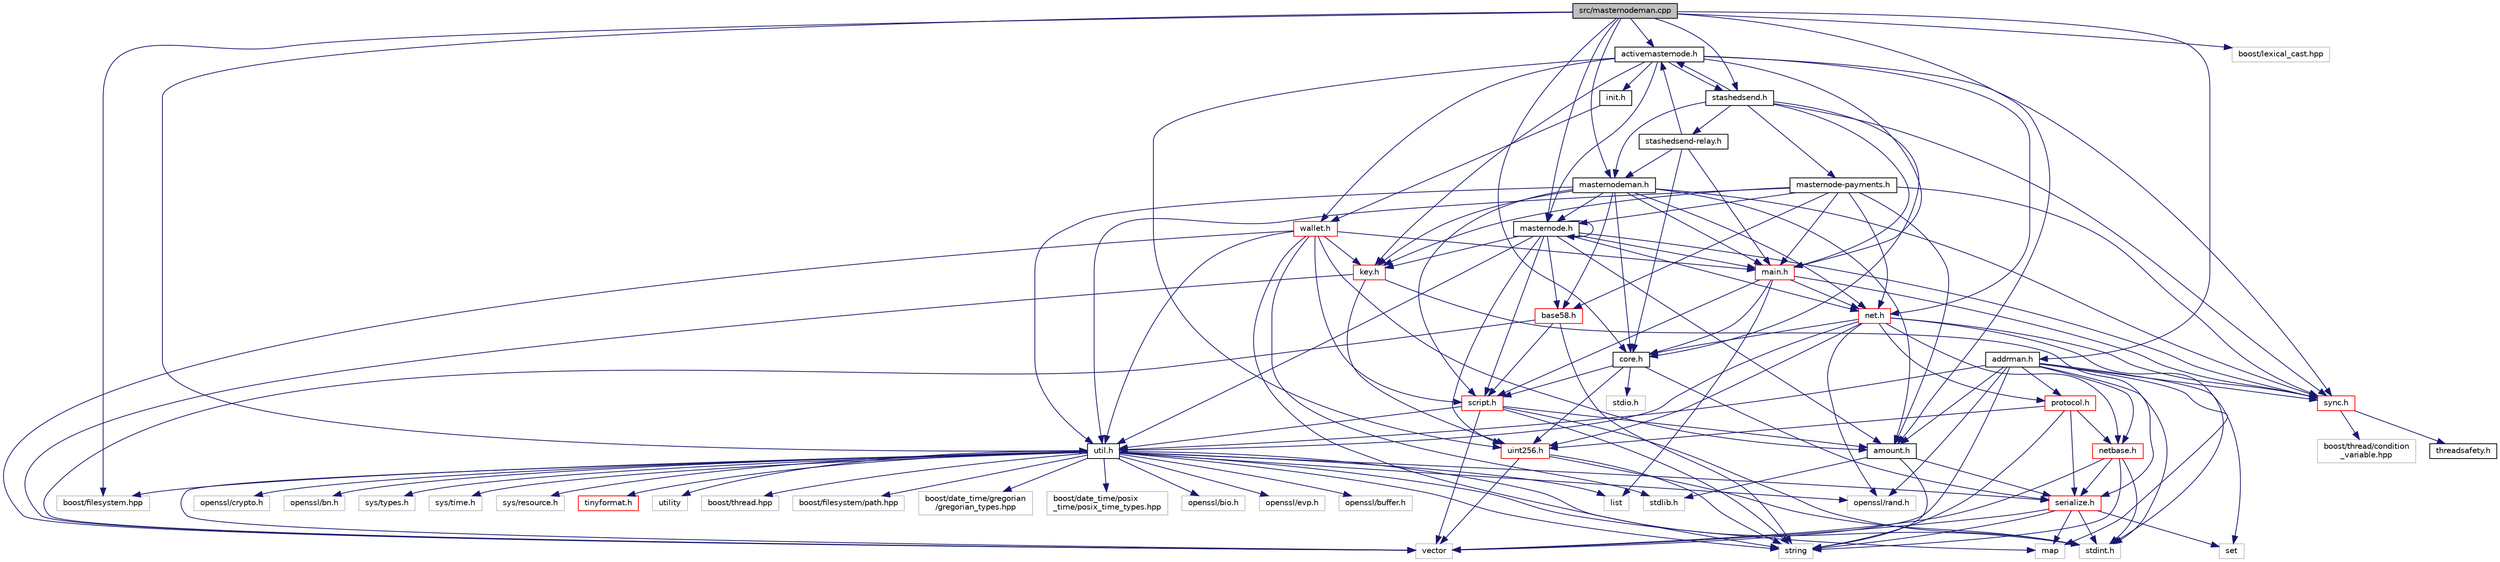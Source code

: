 digraph "src/masternodeman.cpp"
{
  edge [fontname="Helvetica",fontsize="10",labelfontname="Helvetica",labelfontsize="10"];
  node [fontname="Helvetica",fontsize="10",shape=record];
  Node0 [label="src/masternodeman.cpp",height=0.2,width=0.4,color="black", fillcolor="grey75", style="filled", fontcolor="black"];
  Node0 -> Node1 [color="midnightblue",fontsize="10",style="solid",fontname="Helvetica"];
  Node1 [label="masternodeman.h",height=0.2,width=0.4,color="black", fillcolor="white", style="filled",URL="$masternodeman_8h.html"];
  Node1 -> Node2 [color="midnightblue",fontsize="10",style="solid",fontname="Helvetica"];
  Node2 [label="sync.h",height=0.2,width=0.4,color="red", fillcolor="white", style="filled",URL="$sync_8h.html"];
  Node2 -> Node3 [color="midnightblue",fontsize="10",style="solid",fontname="Helvetica"];
  Node3 [label="threadsafety.h",height=0.2,width=0.4,color="black", fillcolor="white", style="filled",URL="$threadsafety_8h.html"];
  Node2 -> Node4 [color="midnightblue",fontsize="10",style="solid",fontname="Helvetica"];
  Node4 [label="boost/thread/condition\l_variable.hpp",height=0.2,width=0.4,color="grey75", fillcolor="white", style="filled"];
  Node1 -> Node8 [color="midnightblue",fontsize="10",style="solid",fontname="Helvetica"];
  Node8 [label="net.h",height=0.2,width=0.4,color="red", fillcolor="white", style="filled",URL="$net_8h.html"];
  Node8 -> Node23 [color="midnightblue",fontsize="10",style="solid",fontname="Helvetica"];
  Node23 [label="core.h",height=0.2,width=0.4,color="black", fillcolor="white", style="filled",URL="$core_8h.html"];
  Node23 -> Node24 [color="midnightblue",fontsize="10",style="solid",fontname="Helvetica"];
  Node24 [label="uint256.h",height=0.2,width=0.4,color="red", fillcolor="white", style="filled",URL="$uint256_8h.html"];
  Node24 -> Node28 [color="midnightblue",fontsize="10",style="solid",fontname="Helvetica"];
  Node28 [label="stdint.h",height=0.2,width=0.4,color="grey75", fillcolor="white", style="filled"];
  Node24 -> Node29 [color="midnightblue",fontsize="10",style="solid",fontname="Helvetica"];
  Node29 [label="string",height=0.2,width=0.4,color="grey75", fillcolor="white", style="filled"];
  Node24 -> Node30 [color="midnightblue",fontsize="10",style="solid",fontname="Helvetica"];
  Node30 [label="vector",height=0.2,width=0.4,color="grey75", fillcolor="white", style="filled"];
  Node23 -> Node31 [color="midnightblue",fontsize="10",style="solid",fontname="Helvetica"];
  Node31 [label="serialize.h",height=0.2,width=0.4,color="red", fillcolor="white", style="filled",URL="$serialize_8h.html"];
  Node31 -> Node29 [color="midnightblue",fontsize="10",style="solid",fontname="Helvetica"];
  Node31 -> Node30 [color="midnightblue",fontsize="10",style="solid",fontname="Helvetica"];
  Node31 -> Node32 [color="midnightblue",fontsize="10",style="solid",fontname="Helvetica"];
  Node32 [label="map",height=0.2,width=0.4,color="grey75", fillcolor="white", style="filled"];
  Node31 -> Node33 [color="midnightblue",fontsize="10",style="solid",fontname="Helvetica"];
  Node33 [label="set",height=0.2,width=0.4,color="grey75", fillcolor="white", style="filled"];
  Node31 -> Node28 [color="midnightblue",fontsize="10",style="solid",fontname="Helvetica"];
  Node23 -> Node46 [color="midnightblue",fontsize="10",style="solid",fontname="Helvetica"];
  Node46 [label="script.h",height=0.2,width=0.4,color="red", fillcolor="white", style="filled",URL="$script_8h.html"];
  Node46 -> Node29 [color="midnightblue",fontsize="10",style="solid",fontname="Helvetica"];
  Node46 -> Node30 [color="midnightblue",fontsize="10",style="solid",fontname="Helvetica"];
  Node46 -> Node28 [color="midnightblue",fontsize="10",style="solid",fontname="Helvetica"];
  Node46 -> Node58 [color="midnightblue",fontsize="10",style="solid",fontname="Helvetica"];
  Node58 [label="util.h",height=0.2,width=0.4,color="black", fillcolor="white", style="filled",URL="$util_8h.html"];
  Node58 -> Node13 [color="midnightblue",fontsize="10",style="solid",fontname="Helvetica"];
  Node13 [label="sys/types.h",height=0.2,width=0.4,color="grey75", fillcolor="white", style="filled"];
  Node58 -> Node59 [color="midnightblue",fontsize="10",style="solid",fontname="Helvetica"];
  Node59 [label="sys/time.h",height=0.2,width=0.4,color="grey75", fillcolor="white", style="filled"];
  Node58 -> Node60 [color="midnightblue",fontsize="10",style="solid",fontname="Helvetica"];
  Node60 [label="sys/resource.h",height=0.2,width=0.4,color="grey75", fillcolor="white", style="filled"];
  Node58 -> Node31 [color="midnightblue",fontsize="10",style="solid",fontname="Helvetica"];
  Node58 -> Node61 [color="midnightblue",fontsize="10",style="solid",fontname="Helvetica"];
  Node61 [label="tinyformat.h",height=0.2,width=0.4,color="red", fillcolor="white", style="filled",URL="$tinyformat_8h.html"];
  Node58 -> Node32 [color="midnightblue",fontsize="10",style="solid",fontname="Helvetica"];
  Node58 -> Node64 [color="midnightblue",fontsize="10",style="solid",fontname="Helvetica"];
  Node64 [label="list",height=0.2,width=0.4,color="grey75", fillcolor="white", style="filled"];
  Node58 -> Node65 [color="midnightblue",fontsize="10",style="solid",fontname="Helvetica"];
  Node65 [label="utility",height=0.2,width=0.4,color="grey75", fillcolor="white", style="filled"];
  Node58 -> Node30 [color="midnightblue",fontsize="10",style="solid",fontname="Helvetica"];
  Node58 -> Node29 [color="midnightblue",fontsize="10",style="solid",fontname="Helvetica"];
  Node58 -> Node66 [color="midnightblue",fontsize="10",style="solid",fontname="Helvetica"];
  Node66 [label="boost/thread.hpp",height=0.2,width=0.4,color="grey75", fillcolor="white", style="filled"];
  Node58 -> Node67 [color="midnightblue",fontsize="10",style="solid",fontname="Helvetica"];
  Node67 [label="boost/filesystem.hpp",height=0.2,width=0.4,color="grey75", fillcolor="white", style="filled"];
  Node58 -> Node68 [color="midnightblue",fontsize="10",style="solid",fontname="Helvetica"];
  Node68 [label="boost/filesystem/path.hpp",height=0.2,width=0.4,color="grey75", fillcolor="white", style="filled"];
  Node58 -> Node69 [color="midnightblue",fontsize="10",style="solid",fontname="Helvetica"];
  Node69 [label="boost/date_time/gregorian\l/gregorian_types.hpp",height=0.2,width=0.4,color="grey75", fillcolor="white", style="filled"];
  Node58 -> Node70 [color="midnightblue",fontsize="10",style="solid",fontname="Helvetica"];
  Node70 [label="boost/date_time/posix\l_time/posix_time_types.hpp",height=0.2,width=0.4,color="grey75", fillcolor="white", style="filled"];
  Node58 -> Node71 [color="midnightblue",fontsize="10",style="solid",fontname="Helvetica"];
  Node71 [label="openssl/bio.h",height=0.2,width=0.4,color="grey75", fillcolor="white", style="filled"];
  Node58 -> Node72 [color="midnightblue",fontsize="10",style="solid",fontname="Helvetica"];
  Node72 [label="openssl/evp.h",height=0.2,width=0.4,color="grey75", fillcolor="white", style="filled"];
  Node58 -> Node73 [color="midnightblue",fontsize="10",style="solid",fontname="Helvetica"];
  Node73 [label="openssl/buffer.h",height=0.2,width=0.4,color="grey75", fillcolor="white", style="filled"];
  Node58 -> Node74 [color="midnightblue",fontsize="10",style="solid",fontname="Helvetica"];
  Node74 [label="openssl/crypto.h",height=0.2,width=0.4,color="grey75", fillcolor="white", style="filled"];
  Node58 -> Node75 [color="midnightblue",fontsize="10",style="solid",fontname="Helvetica"];
  Node75 [label="openssl/rand.h",height=0.2,width=0.4,color="grey75", fillcolor="white", style="filled"];
  Node58 -> Node76 [color="midnightblue",fontsize="10",style="solid",fontname="Helvetica"];
  Node76 [label="openssl/bn.h",height=0.2,width=0.4,color="grey75", fillcolor="white", style="filled"];
  Node58 -> Node28 [color="midnightblue",fontsize="10",style="solid",fontname="Helvetica"];
  Node46 -> Node77 [color="midnightblue",fontsize="10",style="solid",fontname="Helvetica"];
  Node77 [label="amount.h",height=0.2,width=0.4,color="black", fillcolor="white", style="filled",URL="$amount_8h.html"];
  Node77 -> Node31 [color="midnightblue",fontsize="10",style="solid",fontname="Helvetica"];
  Node77 -> Node41 [color="midnightblue",fontsize="10",style="solid",fontname="Helvetica"];
  Node41 [label="stdlib.h",height=0.2,width=0.4,color="grey75", fillcolor="white", style="filled"];
  Node77 -> Node29 [color="midnightblue",fontsize="10",style="solid",fontname="Helvetica"];
  Node23 -> Node79 [color="midnightblue",fontsize="10",style="solid",fontname="Helvetica"];
  Node79 [label="stdio.h",height=0.2,width=0.4,color="grey75", fillcolor="white", style="filled"];
  Node8 -> Node84 [color="midnightblue",fontsize="10",style="solid",fontname="Helvetica"];
  Node84 [label="netbase.h",height=0.2,width=0.4,color="red", fillcolor="white", style="filled",URL="$netbase_8h.html"];
  Node84 -> Node31 [color="midnightblue",fontsize="10",style="solid",fontname="Helvetica"];
  Node84 -> Node28 [color="midnightblue",fontsize="10",style="solid",fontname="Helvetica"];
  Node84 -> Node29 [color="midnightblue",fontsize="10",style="solid",fontname="Helvetica"];
  Node84 -> Node30 [color="midnightblue",fontsize="10",style="solid",fontname="Helvetica"];
  Node8 -> Node85 [color="midnightblue",fontsize="10",style="solid",fontname="Helvetica"];
  Node85 [label="protocol.h",height=0.2,width=0.4,color="red", fillcolor="white", style="filled",URL="$protocol_8h.html"];
  Node85 -> Node31 [color="midnightblue",fontsize="10",style="solid",fontname="Helvetica"];
  Node85 -> Node84 [color="midnightblue",fontsize="10",style="solid",fontname="Helvetica"];
  Node85 -> Node29 [color="midnightblue",fontsize="10",style="solid",fontname="Helvetica"];
  Node85 -> Node24 [color="midnightblue",fontsize="10",style="solid",fontname="Helvetica"];
  Node8 -> Node2 [color="midnightblue",fontsize="10",style="solid",fontname="Helvetica"];
  Node8 -> Node24 [color="midnightblue",fontsize="10",style="solid",fontname="Helvetica"];
  Node8 -> Node58 [color="midnightblue",fontsize="10",style="solid",fontname="Helvetica"];
  Node8 -> Node28 [color="midnightblue",fontsize="10",style="solid",fontname="Helvetica"];
  Node8 -> Node75 [color="midnightblue",fontsize="10",style="solid",fontname="Helvetica"];
  Node1 -> Node50 [color="midnightblue",fontsize="10",style="solid",fontname="Helvetica"];
  Node50 [label="key.h",height=0.2,width=0.4,color="red", fillcolor="white", style="filled",URL="$key_8h.html"];
  Node50 -> Node31 [color="midnightblue",fontsize="10",style="solid",fontname="Helvetica"];
  Node50 -> Node24 [color="midnightblue",fontsize="10",style="solid",fontname="Helvetica"];
  Node50 -> Node30 [color="midnightblue",fontsize="10",style="solid",fontname="Helvetica"];
  Node1 -> Node23 [color="midnightblue",fontsize="10",style="solid",fontname="Helvetica"];
  Node1 -> Node58 [color="midnightblue",fontsize="10",style="solid",fontname="Helvetica"];
  Node1 -> Node77 [color="midnightblue",fontsize="10",style="solid",fontname="Helvetica"];
  Node1 -> Node46 [color="midnightblue",fontsize="10",style="solid",fontname="Helvetica"];
  Node1 -> Node88 [color="midnightblue",fontsize="10",style="solid",fontname="Helvetica"];
  Node88 [label="base58.h",height=0.2,width=0.4,color="red", fillcolor="white", style="filled",URL="$base58_8h.html"];
  Node88 -> Node46 [color="midnightblue",fontsize="10",style="solid",fontname="Helvetica"];
  Node88 -> Node29 [color="midnightblue",fontsize="10",style="solid",fontname="Helvetica"];
  Node88 -> Node30 [color="midnightblue",fontsize="10",style="solid",fontname="Helvetica"];
  Node1 -> Node89 [color="midnightblue",fontsize="10",style="solid",fontname="Helvetica"];
  Node89 [label="main.h",height=0.2,width=0.4,color="red", fillcolor="white", style="filled",URL="$main_8h.html"];
  Node89 -> Node23 [color="midnightblue",fontsize="10",style="solid",fontname="Helvetica"];
  Node89 -> Node2 [color="midnightblue",fontsize="10",style="solid",fontname="Helvetica"];
  Node89 -> Node8 [color="midnightblue",fontsize="10",style="solid",fontname="Helvetica"];
  Node89 -> Node46 [color="midnightblue",fontsize="10",style="solid",fontname="Helvetica"];
  Node89 -> Node64 [color="midnightblue",fontsize="10",style="solid",fontname="Helvetica"];
  Node1 -> Node92 [color="midnightblue",fontsize="10",style="solid",fontname="Helvetica"];
  Node92 [label="masternode.h",height=0.2,width=0.4,color="black", fillcolor="white", style="filled",URL="$masternode_8h.html"];
  Node92 -> Node24 [color="midnightblue",fontsize="10",style="solid",fontname="Helvetica"];
  Node92 -> Node2 [color="midnightblue",fontsize="10",style="solid",fontname="Helvetica"];
  Node92 -> Node8 [color="midnightblue",fontsize="10",style="solid",fontname="Helvetica"];
  Node92 -> Node50 [color="midnightblue",fontsize="10",style="solid",fontname="Helvetica"];
  Node92 -> Node58 [color="midnightblue",fontsize="10",style="solid",fontname="Helvetica"];
  Node92 -> Node77 [color="midnightblue",fontsize="10",style="solid",fontname="Helvetica"];
  Node92 -> Node88 [color="midnightblue",fontsize="10",style="solid",fontname="Helvetica"];
  Node92 -> Node89 [color="midnightblue",fontsize="10",style="solid",fontname="Helvetica"];
  Node92 -> Node46 [color="midnightblue",fontsize="10",style="solid",fontname="Helvetica"];
  Node92 -> Node92 [color="midnightblue",fontsize="10",style="solid",fontname="Helvetica"];
  Node0 -> Node92 [color="midnightblue",fontsize="10",style="solid",fontname="Helvetica"];
  Node0 -> Node93 [color="midnightblue",fontsize="10",style="solid",fontname="Helvetica"];
  Node93 [label="activemasternode.h",height=0.2,width=0.4,color="black", fillcolor="white", style="filled",URL="$activemasternode_8h.html"];
  Node93 -> Node24 [color="midnightblue",fontsize="10",style="solid",fontname="Helvetica"];
  Node93 -> Node2 [color="midnightblue",fontsize="10",style="solid",fontname="Helvetica"];
  Node93 -> Node8 [color="midnightblue",fontsize="10",style="solid",fontname="Helvetica"];
  Node93 -> Node50 [color="midnightblue",fontsize="10",style="solid",fontname="Helvetica"];
  Node93 -> Node92 [color="midnightblue",fontsize="10",style="solid",fontname="Helvetica"];
  Node93 -> Node89 [color="midnightblue",fontsize="10",style="solid",fontname="Helvetica"];
  Node93 -> Node94 [color="midnightblue",fontsize="10",style="solid",fontname="Helvetica"];
  Node94 [label="init.h",height=0.2,width=0.4,color="black", fillcolor="white", style="filled",URL="$init_8h.html"];
  Node94 -> Node95 [color="midnightblue",fontsize="10",style="solid",fontname="Helvetica"];
  Node95 [label="wallet.h",height=0.2,width=0.4,color="red", fillcolor="white", style="filled",URL="$wallet_8h.html"];
  Node95 -> Node29 [color="midnightblue",fontsize="10",style="solid",fontname="Helvetica"];
  Node95 -> Node30 [color="midnightblue",fontsize="10",style="solid",fontname="Helvetica"];
  Node95 -> Node41 [color="midnightblue",fontsize="10",style="solid",fontname="Helvetica"];
  Node95 -> Node89 [color="midnightblue",fontsize="10",style="solid",fontname="Helvetica"];
  Node95 -> Node50 [color="midnightblue",fontsize="10",style="solid",fontname="Helvetica"];
  Node95 -> Node46 [color="midnightblue",fontsize="10",style="solid",fontname="Helvetica"];
  Node95 -> Node58 [color="midnightblue",fontsize="10",style="solid",fontname="Helvetica"];
  Node95 -> Node77 [color="midnightblue",fontsize="10",style="solid",fontname="Helvetica"];
  Node93 -> Node95 [color="midnightblue",fontsize="10",style="solid",fontname="Helvetica"];
  Node93 -> Node102 [color="midnightblue",fontsize="10",style="solid",fontname="Helvetica"];
  Node102 [label="stashedsend.h",height=0.2,width=0.4,color="black", fillcolor="white", style="filled",URL="$stashedsend_8h.html"];
  Node102 -> Node23 [color="midnightblue",fontsize="10",style="solid",fontname="Helvetica"];
  Node102 -> Node89 [color="midnightblue",fontsize="10",style="solid",fontname="Helvetica"];
  Node102 -> Node2 [color="midnightblue",fontsize="10",style="solid",fontname="Helvetica"];
  Node102 -> Node93 [color="midnightblue",fontsize="10",style="solid",fontname="Helvetica"];
  Node102 -> Node1 [color="midnightblue",fontsize="10",style="solid",fontname="Helvetica"];
  Node102 -> Node103 [color="midnightblue",fontsize="10",style="solid",fontname="Helvetica"];
  Node103 [label="masternode-payments.h",height=0.2,width=0.4,color="black", fillcolor="white", style="filled",URL="$masternode-payments_8h.html"];
  Node103 -> Node2 [color="midnightblue",fontsize="10",style="solid",fontname="Helvetica"];
  Node103 -> Node8 [color="midnightblue",fontsize="10",style="solid",fontname="Helvetica"];
  Node103 -> Node50 [color="midnightblue",fontsize="10",style="solid",fontname="Helvetica"];
  Node103 -> Node58 [color="midnightblue",fontsize="10",style="solid",fontname="Helvetica"];
  Node103 -> Node77 [color="midnightblue",fontsize="10",style="solid",fontname="Helvetica"];
  Node103 -> Node88 [color="midnightblue",fontsize="10",style="solid",fontname="Helvetica"];
  Node103 -> Node89 [color="midnightblue",fontsize="10",style="solid",fontname="Helvetica"];
  Node103 -> Node92 [color="midnightblue",fontsize="10",style="solid",fontname="Helvetica"];
  Node102 -> Node104 [color="midnightblue",fontsize="10",style="solid",fontname="Helvetica"];
  Node104 [label="stashedsend-relay.h",height=0.2,width=0.4,color="black", fillcolor="white", style="filled",URL="$stashedsend-relay_8h.html"];
  Node104 -> Node23 [color="midnightblue",fontsize="10",style="solid",fontname="Helvetica"];
  Node104 -> Node89 [color="midnightblue",fontsize="10",style="solid",fontname="Helvetica"];
  Node104 -> Node93 [color="midnightblue",fontsize="10",style="solid",fontname="Helvetica"];
  Node104 -> Node1 [color="midnightblue",fontsize="10",style="solid",fontname="Helvetica"];
  Node0 -> Node102 [color="midnightblue",fontsize="10",style="solid",fontname="Helvetica"];
  Node0 -> Node23 [color="midnightblue",fontsize="10",style="solid",fontname="Helvetica"];
  Node0 -> Node58 [color="midnightblue",fontsize="10",style="solid",fontname="Helvetica"];
  Node0 -> Node77 [color="midnightblue",fontsize="10",style="solid",fontname="Helvetica"];
  Node0 -> Node105 [color="midnightblue",fontsize="10",style="solid",fontname="Helvetica"];
  Node105 [label="addrman.h",height=0.2,width=0.4,color="black", fillcolor="white", style="filled",URL="$addrman_8h.html"];
  Node105 -> Node84 [color="midnightblue",fontsize="10",style="solid",fontname="Helvetica"];
  Node105 -> Node85 [color="midnightblue",fontsize="10",style="solid",fontname="Helvetica"];
  Node105 -> Node2 [color="midnightblue",fontsize="10",style="solid",fontname="Helvetica"];
  Node105 -> Node58 [color="midnightblue",fontsize="10",style="solid",fontname="Helvetica"];
  Node105 -> Node77 [color="midnightblue",fontsize="10",style="solid",fontname="Helvetica"];
  Node105 -> Node32 [color="midnightblue",fontsize="10",style="solid",fontname="Helvetica"];
  Node105 -> Node33 [color="midnightblue",fontsize="10",style="solid",fontname="Helvetica"];
  Node105 -> Node28 [color="midnightblue",fontsize="10",style="solid",fontname="Helvetica"];
  Node105 -> Node30 [color="midnightblue",fontsize="10",style="solid",fontname="Helvetica"];
  Node105 -> Node75 [color="midnightblue",fontsize="10",style="solid",fontname="Helvetica"];
  Node0 -> Node106 [color="midnightblue",fontsize="10",style="solid",fontname="Helvetica"];
  Node106 [label="boost/lexical_cast.hpp",height=0.2,width=0.4,color="grey75", fillcolor="white", style="filled"];
  Node0 -> Node67 [color="midnightblue",fontsize="10",style="solid",fontname="Helvetica"];
}
